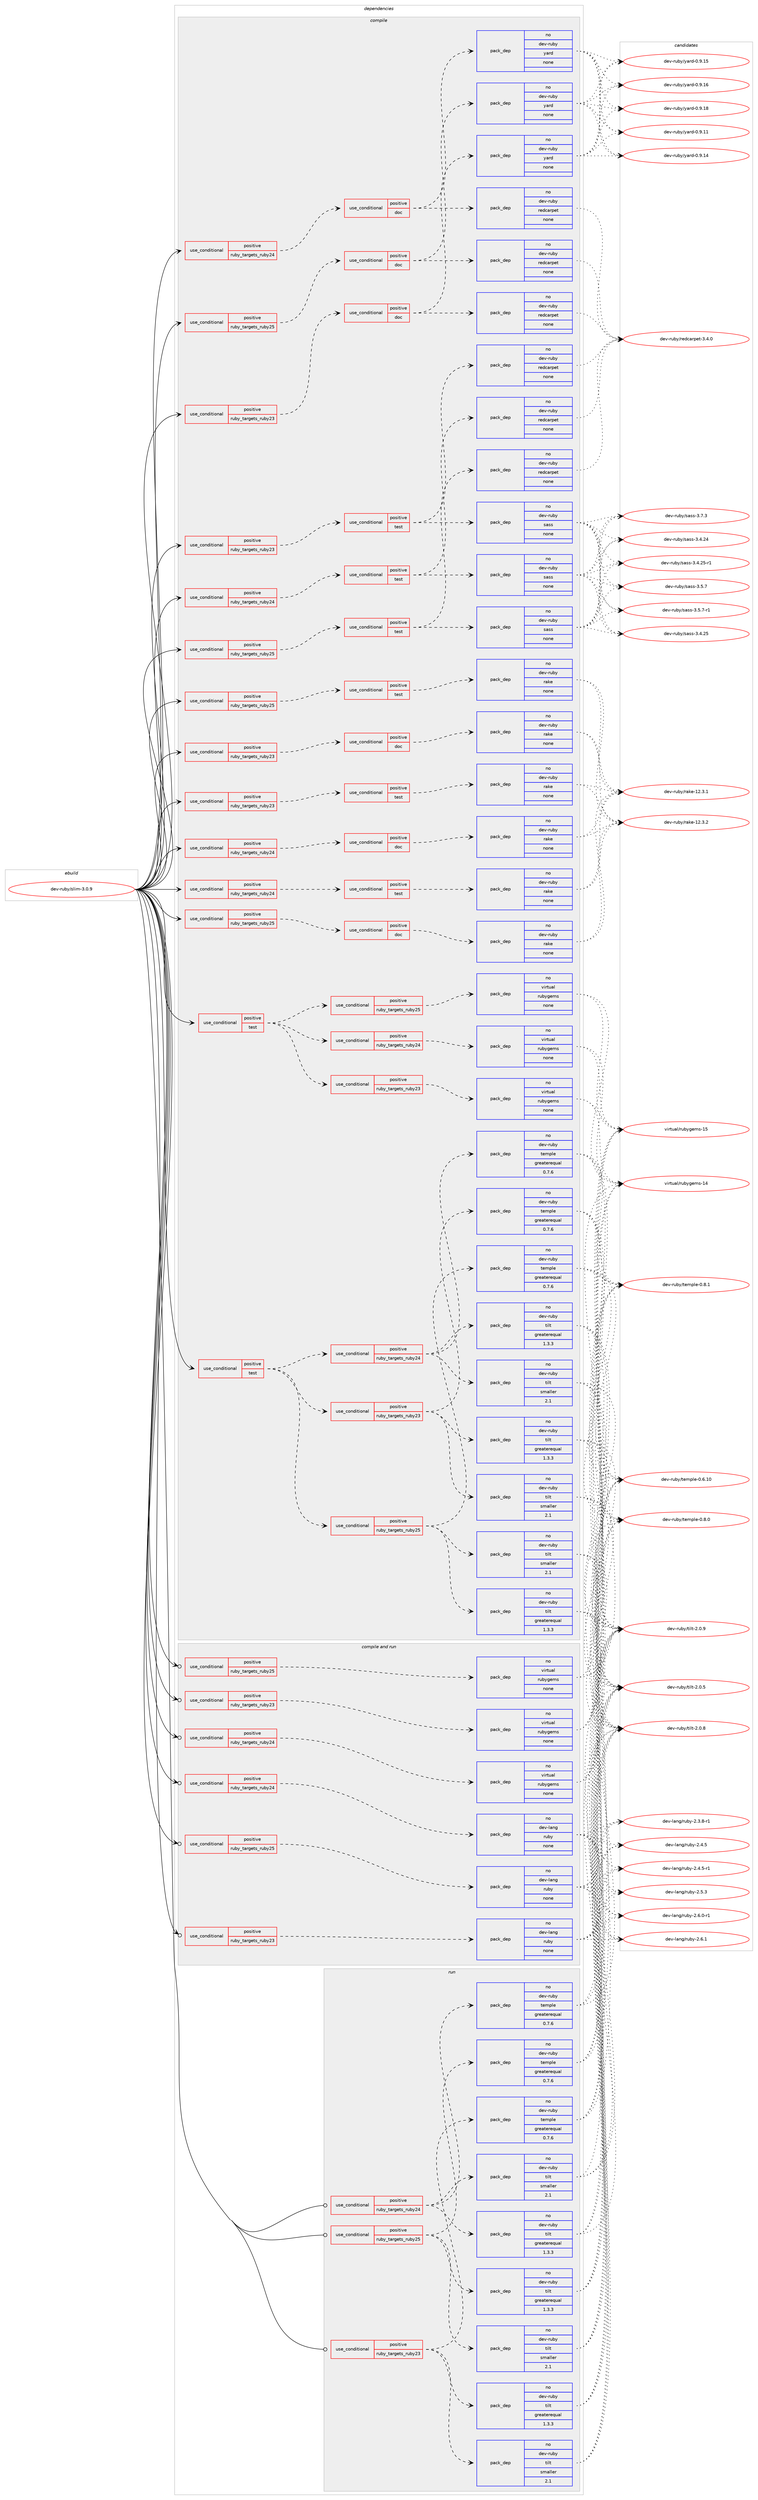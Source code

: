 digraph prolog {

# *************
# Graph options
# *************

newrank=true;
concentrate=true;
compound=true;
graph [rankdir=LR,fontname=Helvetica,fontsize=10,ranksep=1.5];#, ranksep=2.5, nodesep=0.2];
edge  [arrowhead=vee];
node  [fontname=Helvetica,fontsize=10];

# **********
# The ebuild
# **********

subgraph cluster_leftcol {
color=gray;
rank=same;
label=<<i>ebuild</i>>;
id [label="dev-ruby/slim-3.0.9", color=red, width=4, href="../dev-ruby/slim-3.0.9.svg"];
}

# ****************
# The dependencies
# ****************

subgraph cluster_midcol {
color=gray;
label=<<i>dependencies</i>>;
subgraph cluster_compile {
fillcolor="#eeeeee";
style=filled;
label=<<i>compile</i>>;
subgraph cond418463 {
dependency1530007 [label=<<TABLE BORDER="0" CELLBORDER="1" CELLSPACING="0" CELLPADDING="4"><TR><TD ROWSPAN="3" CELLPADDING="10">use_conditional</TD></TR><TR><TD>positive</TD></TR><TR><TD>ruby_targets_ruby23</TD></TR></TABLE>>, shape=none, color=red];
subgraph cond418464 {
dependency1530008 [label=<<TABLE BORDER="0" CELLBORDER="1" CELLSPACING="0" CELLPADDING="4"><TR><TD ROWSPAN="3" CELLPADDING="10">use_conditional</TD></TR><TR><TD>positive</TD></TR><TR><TD>doc</TD></TR></TABLE>>, shape=none, color=red];
subgraph pack1088028 {
dependency1530009 [label=<<TABLE BORDER="0" CELLBORDER="1" CELLSPACING="0" CELLPADDING="4" WIDTH="220"><TR><TD ROWSPAN="6" CELLPADDING="30">pack_dep</TD></TR><TR><TD WIDTH="110">no</TD></TR><TR><TD>dev-ruby</TD></TR><TR><TD>rake</TD></TR><TR><TD>none</TD></TR><TR><TD></TD></TR></TABLE>>, shape=none, color=blue];
}
dependency1530008:e -> dependency1530009:w [weight=20,style="dashed",arrowhead="vee"];
}
dependency1530007:e -> dependency1530008:w [weight=20,style="dashed",arrowhead="vee"];
}
id:e -> dependency1530007:w [weight=20,style="solid",arrowhead="vee"];
subgraph cond418465 {
dependency1530010 [label=<<TABLE BORDER="0" CELLBORDER="1" CELLSPACING="0" CELLPADDING="4"><TR><TD ROWSPAN="3" CELLPADDING="10">use_conditional</TD></TR><TR><TD>positive</TD></TR><TR><TD>ruby_targets_ruby23</TD></TR></TABLE>>, shape=none, color=red];
subgraph cond418466 {
dependency1530011 [label=<<TABLE BORDER="0" CELLBORDER="1" CELLSPACING="0" CELLPADDING="4"><TR><TD ROWSPAN="3" CELLPADDING="10">use_conditional</TD></TR><TR><TD>positive</TD></TR><TR><TD>doc</TD></TR></TABLE>>, shape=none, color=red];
subgraph pack1088029 {
dependency1530012 [label=<<TABLE BORDER="0" CELLBORDER="1" CELLSPACING="0" CELLPADDING="4" WIDTH="220"><TR><TD ROWSPAN="6" CELLPADDING="30">pack_dep</TD></TR><TR><TD WIDTH="110">no</TD></TR><TR><TD>dev-ruby</TD></TR><TR><TD>yard</TD></TR><TR><TD>none</TD></TR><TR><TD></TD></TR></TABLE>>, shape=none, color=blue];
}
dependency1530011:e -> dependency1530012:w [weight=20,style="dashed",arrowhead="vee"];
subgraph pack1088030 {
dependency1530013 [label=<<TABLE BORDER="0" CELLBORDER="1" CELLSPACING="0" CELLPADDING="4" WIDTH="220"><TR><TD ROWSPAN="6" CELLPADDING="30">pack_dep</TD></TR><TR><TD WIDTH="110">no</TD></TR><TR><TD>dev-ruby</TD></TR><TR><TD>redcarpet</TD></TR><TR><TD>none</TD></TR><TR><TD></TD></TR></TABLE>>, shape=none, color=blue];
}
dependency1530011:e -> dependency1530013:w [weight=20,style="dashed",arrowhead="vee"];
}
dependency1530010:e -> dependency1530011:w [weight=20,style="dashed",arrowhead="vee"];
}
id:e -> dependency1530010:w [weight=20,style="solid",arrowhead="vee"];
subgraph cond418467 {
dependency1530014 [label=<<TABLE BORDER="0" CELLBORDER="1" CELLSPACING="0" CELLPADDING="4"><TR><TD ROWSPAN="3" CELLPADDING="10">use_conditional</TD></TR><TR><TD>positive</TD></TR><TR><TD>ruby_targets_ruby23</TD></TR></TABLE>>, shape=none, color=red];
subgraph cond418468 {
dependency1530015 [label=<<TABLE BORDER="0" CELLBORDER="1" CELLSPACING="0" CELLPADDING="4"><TR><TD ROWSPAN="3" CELLPADDING="10">use_conditional</TD></TR><TR><TD>positive</TD></TR><TR><TD>test</TD></TR></TABLE>>, shape=none, color=red];
subgraph pack1088031 {
dependency1530016 [label=<<TABLE BORDER="0" CELLBORDER="1" CELLSPACING="0" CELLPADDING="4" WIDTH="220"><TR><TD ROWSPAN="6" CELLPADDING="30">pack_dep</TD></TR><TR><TD WIDTH="110">no</TD></TR><TR><TD>dev-ruby</TD></TR><TR><TD>rake</TD></TR><TR><TD>none</TD></TR><TR><TD></TD></TR></TABLE>>, shape=none, color=blue];
}
dependency1530015:e -> dependency1530016:w [weight=20,style="dashed",arrowhead="vee"];
}
dependency1530014:e -> dependency1530015:w [weight=20,style="dashed",arrowhead="vee"];
}
id:e -> dependency1530014:w [weight=20,style="solid",arrowhead="vee"];
subgraph cond418469 {
dependency1530017 [label=<<TABLE BORDER="0" CELLBORDER="1" CELLSPACING="0" CELLPADDING="4"><TR><TD ROWSPAN="3" CELLPADDING="10">use_conditional</TD></TR><TR><TD>positive</TD></TR><TR><TD>ruby_targets_ruby23</TD></TR></TABLE>>, shape=none, color=red];
subgraph cond418470 {
dependency1530018 [label=<<TABLE BORDER="0" CELLBORDER="1" CELLSPACING="0" CELLPADDING="4"><TR><TD ROWSPAN="3" CELLPADDING="10">use_conditional</TD></TR><TR><TD>positive</TD></TR><TR><TD>test</TD></TR></TABLE>>, shape=none, color=red];
subgraph pack1088032 {
dependency1530019 [label=<<TABLE BORDER="0" CELLBORDER="1" CELLSPACING="0" CELLPADDING="4" WIDTH="220"><TR><TD ROWSPAN="6" CELLPADDING="30">pack_dep</TD></TR><TR><TD WIDTH="110">no</TD></TR><TR><TD>dev-ruby</TD></TR><TR><TD>redcarpet</TD></TR><TR><TD>none</TD></TR><TR><TD></TD></TR></TABLE>>, shape=none, color=blue];
}
dependency1530018:e -> dependency1530019:w [weight=20,style="dashed",arrowhead="vee"];
subgraph pack1088033 {
dependency1530020 [label=<<TABLE BORDER="0" CELLBORDER="1" CELLSPACING="0" CELLPADDING="4" WIDTH="220"><TR><TD ROWSPAN="6" CELLPADDING="30">pack_dep</TD></TR><TR><TD WIDTH="110">no</TD></TR><TR><TD>dev-ruby</TD></TR><TR><TD>sass</TD></TR><TR><TD>none</TD></TR><TR><TD></TD></TR></TABLE>>, shape=none, color=blue];
}
dependency1530018:e -> dependency1530020:w [weight=20,style="dashed",arrowhead="vee"];
}
dependency1530017:e -> dependency1530018:w [weight=20,style="dashed",arrowhead="vee"];
}
id:e -> dependency1530017:w [weight=20,style="solid",arrowhead="vee"];
subgraph cond418471 {
dependency1530021 [label=<<TABLE BORDER="0" CELLBORDER="1" CELLSPACING="0" CELLPADDING="4"><TR><TD ROWSPAN="3" CELLPADDING="10">use_conditional</TD></TR><TR><TD>positive</TD></TR><TR><TD>ruby_targets_ruby24</TD></TR></TABLE>>, shape=none, color=red];
subgraph cond418472 {
dependency1530022 [label=<<TABLE BORDER="0" CELLBORDER="1" CELLSPACING="0" CELLPADDING="4"><TR><TD ROWSPAN="3" CELLPADDING="10">use_conditional</TD></TR><TR><TD>positive</TD></TR><TR><TD>doc</TD></TR></TABLE>>, shape=none, color=red];
subgraph pack1088034 {
dependency1530023 [label=<<TABLE BORDER="0" CELLBORDER="1" CELLSPACING="0" CELLPADDING="4" WIDTH="220"><TR><TD ROWSPAN="6" CELLPADDING="30">pack_dep</TD></TR><TR><TD WIDTH="110">no</TD></TR><TR><TD>dev-ruby</TD></TR><TR><TD>rake</TD></TR><TR><TD>none</TD></TR><TR><TD></TD></TR></TABLE>>, shape=none, color=blue];
}
dependency1530022:e -> dependency1530023:w [weight=20,style="dashed",arrowhead="vee"];
}
dependency1530021:e -> dependency1530022:w [weight=20,style="dashed",arrowhead="vee"];
}
id:e -> dependency1530021:w [weight=20,style="solid",arrowhead="vee"];
subgraph cond418473 {
dependency1530024 [label=<<TABLE BORDER="0" CELLBORDER="1" CELLSPACING="0" CELLPADDING="4"><TR><TD ROWSPAN="3" CELLPADDING="10">use_conditional</TD></TR><TR><TD>positive</TD></TR><TR><TD>ruby_targets_ruby24</TD></TR></TABLE>>, shape=none, color=red];
subgraph cond418474 {
dependency1530025 [label=<<TABLE BORDER="0" CELLBORDER="1" CELLSPACING="0" CELLPADDING="4"><TR><TD ROWSPAN="3" CELLPADDING="10">use_conditional</TD></TR><TR><TD>positive</TD></TR><TR><TD>doc</TD></TR></TABLE>>, shape=none, color=red];
subgraph pack1088035 {
dependency1530026 [label=<<TABLE BORDER="0" CELLBORDER="1" CELLSPACING="0" CELLPADDING="4" WIDTH="220"><TR><TD ROWSPAN="6" CELLPADDING="30">pack_dep</TD></TR><TR><TD WIDTH="110">no</TD></TR><TR><TD>dev-ruby</TD></TR><TR><TD>yard</TD></TR><TR><TD>none</TD></TR><TR><TD></TD></TR></TABLE>>, shape=none, color=blue];
}
dependency1530025:e -> dependency1530026:w [weight=20,style="dashed",arrowhead="vee"];
subgraph pack1088036 {
dependency1530027 [label=<<TABLE BORDER="0" CELLBORDER="1" CELLSPACING="0" CELLPADDING="4" WIDTH="220"><TR><TD ROWSPAN="6" CELLPADDING="30">pack_dep</TD></TR><TR><TD WIDTH="110">no</TD></TR><TR><TD>dev-ruby</TD></TR><TR><TD>redcarpet</TD></TR><TR><TD>none</TD></TR><TR><TD></TD></TR></TABLE>>, shape=none, color=blue];
}
dependency1530025:e -> dependency1530027:w [weight=20,style="dashed",arrowhead="vee"];
}
dependency1530024:e -> dependency1530025:w [weight=20,style="dashed",arrowhead="vee"];
}
id:e -> dependency1530024:w [weight=20,style="solid",arrowhead="vee"];
subgraph cond418475 {
dependency1530028 [label=<<TABLE BORDER="0" CELLBORDER="1" CELLSPACING="0" CELLPADDING="4"><TR><TD ROWSPAN="3" CELLPADDING="10">use_conditional</TD></TR><TR><TD>positive</TD></TR><TR><TD>ruby_targets_ruby24</TD></TR></TABLE>>, shape=none, color=red];
subgraph cond418476 {
dependency1530029 [label=<<TABLE BORDER="0" CELLBORDER="1" CELLSPACING="0" CELLPADDING="4"><TR><TD ROWSPAN="3" CELLPADDING="10">use_conditional</TD></TR><TR><TD>positive</TD></TR><TR><TD>test</TD></TR></TABLE>>, shape=none, color=red];
subgraph pack1088037 {
dependency1530030 [label=<<TABLE BORDER="0" CELLBORDER="1" CELLSPACING="0" CELLPADDING="4" WIDTH="220"><TR><TD ROWSPAN="6" CELLPADDING="30">pack_dep</TD></TR><TR><TD WIDTH="110">no</TD></TR><TR><TD>dev-ruby</TD></TR><TR><TD>rake</TD></TR><TR><TD>none</TD></TR><TR><TD></TD></TR></TABLE>>, shape=none, color=blue];
}
dependency1530029:e -> dependency1530030:w [weight=20,style="dashed",arrowhead="vee"];
}
dependency1530028:e -> dependency1530029:w [weight=20,style="dashed",arrowhead="vee"];
}
id:e -> dependency1530028:w [weight=20,style="solid",arrowhead="vee"];
subgraph cond418477 {
dependency1530031 [label=<<TABLE BORDER="0" CELLBORDER="1" CELLSPACING="0" CELLPADDING="4"><TR><TD ROWSPAN="3" CELLPADDING="10">use_conditional</TD></TR><TR><TD>positive</TD></TR><TR><TD>ruby_targets_ruby24</TD></TR></TABLE>>, shape=none, color=red];
subgraph cond418478 {
dependency1530032 [label=<<TABLE BORDER="0" CELLBORDER="1" CELLSPACING="0" CELLPADDING="4"><TR><TD ROWSPAN="3" CELLPADDING="10">use_conditional</TD></TR><TR><TD>positive</TD></TR><TR><TD>test</TD></TR></TABLE>>, shape=none, color=red];
subgraph pack1088038 {
dependency1530033 [label=<<TABLE BORDER="0" CELLBORDER="1" CELLSPACING="0" CELLPADDING="4" WIDTH="220"><TR><TD ROWSPAN="6" CELLPADDING="30">pack_dep</TD></TR><TR><TD WIDTH="110">no</TD></TR><TR><TD>dev-ruby</TD></TR><TR><TD>redcarpet</TD></TR><TR><TD>none</TD></TR><TR><TD></TD></TR></TABLE>>, shape=none, color=blue];
}
dependency1530032:e -> dependency1530033:w [weight=20,style="dashed",arrowhead="vee"];
subgraph pack1088039 {
dependency1530034 [label=<<TABLE BORDER="0" CELLBORDER="1" CELLSPACING="0" CELLPADDING="4" WIDTH="220"><TR><TD ROWSPAN="6" CELLPADDING="30">pack_dep</TD></TR><TR><TD WIDTH="110">no</TD></TR><TR><TD>dev-ruby</TD></TR><TR><TD>sass</TD></TR><TR><TD>none</TD></TR><TR><TD></TD></TR></TABLE>>, shape=none, color=blue];
}
dependency1530032:e -> dependency1530034:w [weight=20,style="dashed",arrowhead="vee"];
}
dependency1530031:e -> dependency1530032:w [weight=20,style="dashed",arrowhead="vee"];
}
id:e -> dependency1530031:w [weight=20,style="solid",arrowhead="vee"];
subgraph cond418479 {
dependency1530035 [label=<<TABLE BORDER="0" CELLBORDER="1" CELLSPACING="0" CELLPADDING="4"><TR><TD ROWSPAN="3" CELLPADDING="10">use_conditional</TD></TR><TR><TD>positive</TD></TR><TR><TD>ruby_targets_ruby25</TD></TR></TABLE>>, shape=none, color=red];
subgraph cond418480 {
dependency1530036 [label=<<TABLE BORDER="0" CELLBORDER="1" CELLSPACING="0" CELLPADDING="4"><TR><TD ROWSPAN="3" CELLPADDING="10">use_conditional</TD></TR><TR><TD>positive</TD></TR><TR><TD>doc</TD></TR></TABLE>>, shape=none, color=red];
subgraph pack1088040 {
dependency1530037 [label=<<TABLE BORDER="0" CELLBORDER="1" CELLSPACING="0" CELLPADDING="4" WIDTH="220"><TR><TD ROWSPAN="6" CELLPADDING="30">pack_dep</TD></TR><TR><TD WIDTH="110">no</TD></TR><TR><TD>dev-ruby</TD></TR><TR><TD>rake</TD></TR><TR><TD>none</TD></TR><TR><TD></TD></TR></TABLE>>, shape=none, color=blue];
}
dependency1530036:e -> dependency1530037:w [weight=20,style="dashed",arrowhead="vee"];
}
dependency1530035:e -> dependency1530036:w [weight=20,style="dashed",arrowhead="vee"];
}
id:e -> dependency1530035:w [weight=20,style="solid",arrowhead="vee"];
subgraph cond418481 {
dependency1530038 [label=<<TABLE BORDER="0" CELLBORDER="1" CELLSPACING="0" CELLPADDING="4"><TR><TD ROWSPAN="3" CELLPADDING="10">use_conditional</TD></TR><TR><TD>positive</TD></TR><TR><TD>ruby_targets_ruby25</TD></TR></TABLE>>, shape=none, color=red];
subgraph cond418482 {
dependency1530039 [label=<<TABLE BORDER="0" CELLBORDER="1" CELLSPACING="0" CELLPADDING="4"><TR><TD ROWSPAN="3" CELLPADDING="10">use_conditional</TD></TR><TR><TD>positive</TD></TR><TR><TD>doc</TD></TR></TABLE>>, shape=none, color=red];
subgraph pack1088041 {
dependency1530040 [label=<<TABLE BORDER="0" CELLBORDER="1" CELLSPACING="0" CELLPADDING="4" WIDTH="220"><TR><TD ROWSPAN="6" CELLPADDING="30">pack_dep</TD></TR><TR><TD WIDTH="110">no</TD></TR><TR><TD>dev-ruby</TD></TR><TR><TD>yard</TD></TR><TR><TD>none</TD></TR><TR><TD></TD></TR></TABLE>>, shape=none, color=blue];
}
dependency1530039:e -> dependency1530040:w [weight=20,style="dashed",arrowhead="vee"];
subgraph pack1088042 {
dependency1530041 [label=<<TABLE BORDER="0" CELLBORDER="1" CELLSPACING="0" CELLPADDING="4" WIDTH="220"><TR><TD ROWSPAN="6" CELLPADDING="30">pack_dep</TD></TR><TR><TD WIDTH="110">no</TD></TR><TR><TD>dev-ruby</TD></TR><TR><TD>redcarpet</TD></TR><TR><TD>none</TD></TR><TR><TD></TD></TR></TABLE>>, shape=none, color=blue];
}
dependency1530039:e -> dependency1530041:w [weight=20,style="dashed",arrowhead="vee"];
}
dependency1530038:e -> dependency1530039:w [weight=20,style="dashed",arrowhead="vee"];
}
id:e -> dependency1530038:w [weight=20,style="solid",arrowhead="vee"];
subgraph cond418483 {
dependency1530042 [label=<<TABLE BORDER="0" CELLBORDER="1" CELLSPACING="0" CELLPADDING="4"><TR><TD ROWSPAN="3" CELLPADDING="10">use_conditional</TD></TR><TR><TD>positive</TD></TR><TR><TD>ruby_targets_ruby25</TD></TR></TABLE>>, shape=none, color=red];
subgraph cond418484 {
dependency1530043 [label=<<TABLE BORDER="0" CELLBORDER="1" CELLSPACING="0" CELLPADDING="4"><TR><TD ROWSPAN="3" CELLPADDING="10">use_conditional</TD></TR><TR><TD>positive</TD></TR><TR><TD>test</TD></TR></TABLE>>, shape=none, color=red];
subgraph pack1088043 {
dependency1530044 [label=<<TABLE BORDER="0" CELLBORDER="1" CELLSPACING="0" CELLPADDING="4" WIDTH="220"><TR><TD ROWSPAN="6" CELLPADDING="30">pack_dep</TD></TR><TR><TD WIDTH="110">no</TD></TR><TR><TD>dev-ruby</TD></TR><TR><TD>rake</TD></TR><TR><TD>none</TD></TR><TR><TD></TD></TR></TABLE>>, shape=none, color=blue];
}
dependency1530043:e -> dependency1530044:w [weight=20,style="dashed",arrowhead="vee"];
}
dependency1530042:e -> dependency1530043:w [weight=20,style="dashed",arrowhead="vee"];
}
id:e -> dependency1530042:w [weight=20,style="solid",arrowhead="vee"];
subgraph cond418485 {
dependency1530045 [label=<<TABLE BORDER="0" CELLBORDER="1" CELLSPACING="0" CELLPADDING="4"><TR><TD ROWSPAN="3" CELLPADDING="10">use_conditional</TD></TR><TR><TD>positive</TD></TR><TR><TD>ruby_targets_ruby25</TD></TR></TABLE>>, shape=none, color=red];
subgraph cond418486 {
dependency1530046 [label=<<TABLE BORDER="0" CELLBORDER="1" CELLSPACING="0" CELLPADDING="4"><TR><TD ROWSPAN="3" CELLPADDING="10">use_conditional</TD></TR><TR><TD>positive</TD></TR><TR><TD>test</TD></TR></TABLE>>, shape=none, color=red];
subgraph pack1088044 {
dependency1530047 [label=<<TABLE BORDER="0" CELLBORDER="1" CELLSPACING="0" CELLPADDING="4" WIDTH="220"><TR><TD ROWSPAN="6" CELLPADDING="30">pack_dep</TD></TR><TR><TD WIDTH="110">no</TD></TR><TR><TD>dev-ruby</TD></TR><TR><TD>redcarpet</TD></TR><TR><TD>none</TD></TR><TR><TD></TD></TR></TABLE>>, shape=none, color=blue];
}
dependency1530046:e -> dependency1530047:w [weight=20,style="dashed",arrowhead="vee"];
subgraph pack1088045 {
dependency1530048 [label=<<TABLE BORDER="0" CELLBORDER="1" CELLSPACING="0" CELLPADDING="4" WIDTH="220"><TR><TD ROWSPAN="6" CELLPADDING="30">pack_dep</TD></TR><TR><TD WIDTH="110">no</TD></TR><TR><TD>dev-ruby</TD></TR><TR><TD>sass</TD></TR><TR><TD>none</TD></TR><TR><TD></TD></TR></TABLE>>, shape=none, color=blue];
}
dependency1530046:e -> dependency1530048:w [weight=20,style="dashed",arrowhead="vee"];
}
dependency1530045:e -> dependency1530046:w [weight=20,style="dashed",arrowhead="vee"];
}
id:e -> dependency1530045:w [weight=20,style="solid",arrowhead="vee"];
subgraph cond418487 {
dependency1530049 [label=<<TABLE BORDER="0" CELLBORDER="1" CELLSPACING="0" CELLPADDING="4"><TR><TD ROWSPAN="3" CELLPADDING="10">use_conditional</TD></TR><TR><TD>positive</TD></TR><TR><TD>test</TD></TR></TABLE>>, shape=none, color=red];
subgraph cond418488 {
dependency1530050 [label=<<TABLE BORDER="0" CELLBORDER="1" CELLSPACING="0" CELLPADDING="4"><TR><TD ROWSPAN="3" CELLPADDING="10">use_conditional</TD></TR><TR><TD>positive</TD></TR><TR><TD>ruby_targets_ruby23</TD></TR></TABLE>>, shape=none, color=red];
subgraph pack1088046 {
dependency1530051 [label=<<TABLE BORDER="0" CELLBORDER="1" CELLSPACING="0" CELLPADDING="4" WIDTH="220"><TR><TD ROWSPAN="6" CELLPADDING="30">pack_dep</TD></TR><TR><TD WIDTH="110">no</TD></TR><TR><TD>dev-ruby</TD></TR><TR><TD>tilt</TD></TR><TR><TD>greaterequal</TD></TR><TR><TD>1.3.3</TD></TR></TABLE>>, shape=none, color=blue];
}
dependency1530050:e -> dependency1530051:w [weight=20,style="dashed",arrowhead="vee"];
subgraph pack1088047 {
dependency1530052 [label=<<TABLE BORDER="0" CELLBORDER="1" CELLSPACING="0" CELLPADDING="4" WIDTH="220"><TR><TD ROWSPAN="6" CELLPADDING="30">pack_dep</TD></TR><TR><TD WIDTH="110">no</TD></TR><TR><TD>dev-ruby</TD></TR><TR><TD>tilt</TD></TR><TR><TD>smaller</TD></TR><TR><TD>2.1</TD></TR></TABLE>>, shape=none, color=blue];
}
dependency1530050:e -> dependency1530052:w [weight=20,style="dashed",arrowhead="vee"];
subgraph pack1088048 {
dependency1530053 [label=<<TABLE BORDER="0" CELLBORDER="1" CELLSPACING="0" CELLPADDING="4" WIDTH="220"><TR><TD ROWSPAN="6" CELLPADDING="30">pack_dep</TD></TR><TR><TD WIDTH="110">no</TD></TR><TR><TD>dev-ruby</TD></TR><TR><TD>temple</TD></TR><TR><TD>greaterequal</TD></TR><TR><TD>0.7.6</TD></TR></TABLE>>, shape=none, color=blue];
}
dependency1530050:e -> dependency1530053:w [weight=20,style="dashed",arrowhead="vee"];
}
dependency1530049:e -> dependency1530050:w [weight=20,style="dashed",arrowhead="vee"];
subgraph cond418489 {
dependency1530054 [label=<<TABLE BORDER="0" CELLBORDER="1" CELLSPACING="0" CELLPADDING="4"><TR><TD ROWSPAN="3" CELLPADDING="10">use_conditional</TD></TR><TR><TD>positive</TD></TR><TR><TD>ruby_targets_ruby24</TD></TR></TABLE>>, shape=none, color=red];
subgraph pack1088049 {
dependency1530055 [label=<<TABLE BORDER="0" CELLBORDER="1" CELLSPACING="0" CELLPADDING="4" WIDTH="220"><TR><TD ROWSPAN="6" CELLPADDING="30">pack_dep</TD></TR><TR><TD WIDTH="110">no</TD></TR><TR><TD>dev-ruby</TD></TR><TR><TD>tilt</TD></TR><TR><TD>greaterequal</TD></TR><TR><TD>1.3.3</TD></TR></TABLE>>, shape=none, color=blue];
}
dependency1530054:e -> dependency1530055:w [weight=20,style="dashed",arrowhead="vee"];
subgraph pack1088050 {
dependency1530056 [label=<<TABLE BORDER="0" CELLBORDER="1" CELLSPACING="0" CELLPADDING="4" WIDTH="220"><TR><TD ROWSPAN="6" CELLPADDING="30">pack_dep</TD></TR><TR><TD WIDTH="110">no</TD></TR><TR><TD>dev-ruby</TD></TR><TR><TD>tilt</TD></TR><TR><TD>smaller</TD></TR><TR><TD>2.1</TD></TR></TABLE>>, shape=none, color=blue];
}
dependency1530054:e -> dependency1530056:w [weight=20,style="dashed",arrowhead="vee"];
subgraph pack1088051 {
dependency1530057 [label=<<TABLE BORDER="0" CELLBORDER="1" CELLSPACING="0" CELLPADDING="4" WIDTH="220"><TR><TD ROWSPAN="6" CELLPADDING="30">pack_dep</TD></TR><TR><TD WIDTH="110">no</TD></TR><TR><TD>dev-ruby</TD></TR><TR><TD>temple</TD></TR><TR><TD>greaterequal</TD></TR><TR><TD>0.7.6</TD></TR></TABLE>>, shape=none, color=blue];
}
dependency1530054:e -> dependency1530057:w [weight=20,style="dashed",arrowhead="vee"];
}
dependency1530049:e -> dependency1530054:w [weight=20,style="dashed",arrowhead="vee"];
subgraph cond418490 {
dependency1530058 [label=<<TABLE BORDER="0" CELLBORDER="1" CELLSPACING="0" CELLPADDING="4"><TR><TD ROWSPAN="3" CELLPADDING="10">use_conditional</TD></TR><TR><TD>positive</TD></TR><TR><TD>ruby_targets_ruby25</TD></TR></TABLE>>, shape=none, color=red];
subgraph pack1088052 {
dependency1530059 [label=<<TABLE BORDER="0" CELLBORDER="1" CELLSPACING="0" CELLPADDING="4" WIDTH="220"><TR><TD ROWSPAN="6" CELLPADDING="30">pack_dep</TD></TR><TR><TD WIDTH="110">no</TD></TR><TR><TD>dev-ruby</TD></TR><TR><TD>tilt</TD></TR><TR><TD>greaterequal</TD></TR><TR><TD>1.3.3</TD></TR></TABLE>>, shape=none, color=blue];
}
dependency1530058:e -> dependency1530059:w [weight=20,style="dashed",arrowhead="vee"];
subgraph pack1088053 {
dependency1530060 [label=<<TABLE BORDER="0" CELLBORDER="1" CELLSPACING="0" CELLPADDING="4" WIDTH="220"><TR><TD ROWSPAN="6" CELLPADDING="30">pack_dep</TD></TR><TR><TD WIDTH="110">no</TD></TR><TR><TD>dev-ruby</TD></TR><TR><TD>tilt</TD></TR><TR><TD>smaller</TD></TR><TR><TD>2.1</TD></TR></TABLE>>, shape=none, color=blue];
}
dependency1530058:e -> dependency1530060:w [weight=20,style="dashed",arrowhead="vee"];
subgraph pack1088054 {
dependency1530061 [label=<<TABLE BORDER="0" CELLBORDER="1" CELLSPACING="0" CELLPADDING="4" WIDTH="220"><TR><TD ROWSPAN="6" CELLPADDING="30">pack_dep</TD></TR><TR><TD WIDTH="110">no</TD></TR><TR><TD>dev-ruby</TD></TR><TR><TD>temple</TD></TR><TR><TD>greaterequal</TD></TR><TR><TD>0.7.6</TD></TR></TABLE>>, shape=none, color=blue];
}
dependency1530058:e -> dependency1530061:w [weight=20,style="dashed",arrowhead="vee"];
}
dependency1530049:e -> dependency1530058:w [weight=20,style="dashed",arrowhead="vee"];
}
id:e -> dependency1530049:w [weight=20,style="solid",arrowhead="vee"];
subgraph cond418491 {
dependency1530062 [label=<<TABLE BORDER="0" CELLBORDER="1" CELLSPACING="0" CELLPADDING="4"><TR><TD ROWSPAN="3" CELLPADDING="10">use_conditional</TD></TR><TR><TD>positive</TD></TR><TR><TD>test</TD></TR></TABLE>>, shape=none, color=red];
subgraph cond418492 {
dependency1530063 [label=<<TABLE BORDER="0" CELLBORDER="1" CELLSPACING="0" CELLPADDING="4"><TR><TD ROWSPAN="3" CELLPADDING="10">use_conditional</TD></TR><TR><TD>positive</TD></TR><TR><TD>ruby_targets_ruby23</TD></TR></TABLE>>, shape=none, color=red];
subgraph pack1088055 {
dependency1530064 [label=<<TABLE BORDER="0" CELLBORDER="1" CELLSPACING="0" CELLPADDING="4" WIDTH="220"><TR><TD ROWSPAN="6" CELLPADDING="30">pack_dep</TD></TR><TR><TD WIDTH="110">no</TD></TR><TR><TD>virtual</TD></TR><TR><TD>rubygems</TD></TR><TR><TD>none</TD></TR><TR><TD></TD></TR></TABLE>>, shape=none, color=blue];
}
dependency1530063:e -> dependency1530064:w [weight=20,style="dashed",arrowhead="vee"];
}
dependency1530062:e -> dependency1530063:w [weight=20,style="dashed",arrowhead="vee"];
subgraph cond418493 {
dependency1530065 [label=<<TABLE BORDER="0" CELLBORDER="1" CELLSPACING="0" CELLPADDING="4"><TR><TD ROWSPAN="3" CELLPADDING="10">use_conditional</TD></TR><TR><TD>positive</TD></TR><TR><TD>ruby_targets_ruby24</TD></TR></TABLE>>, shape=none, color=red];
subgraph pack1088056 {
dependency1530066 [label=<<TABLE BORDER="0" CELLBORDER="1" CELLSPACING="0" CELLPADDING="4" WIDTH="220"><TR><TD ROWSPAN="6" CELLPADDING="30">pack_dep</TD></TR><TR><TD WIDTH="110">no</TD></TR><TR><TD>virtual</TD></TR><TR><TD>rubygems</TD></TR><TR><TD>none</TD></TR><TR><TD></TD></TR></TABLE>>, shape=none, color=blue];
}
dependency1530065:e -> dependency1530066:w [weight=20,style="dashed",arrowhead="vee"];
}
dependency1530062:e -> dependency1530065:w [weight=20,style="dashed",arrowhead="vee"];
subgraph cond418494 {
dependency1530067 [label=<<TABLE BORDER="0" CELLBORDER="1" CELLSPACING="0" CELLPADDING="4"><TR><TD ROWSPAN="3" CELLPADDING="10">use_conditional</TD></TR><TR><TD>positive</TD></TR><TR><TD>ruby_targets_ruby25</TD></TR></TABLE>>, shape=none, color=red];
subgraph pack1088057 {
dependency1530068 [label=<<TABLE BORDER="0" CELLBORDER="1" CELLSPACING="0" CELLPADDING="4" WIDTH="220"><TR><TD ROWSPAN="6" CELLPADDING="30">pack_dep</TD></TR><TR><TD WIDTH="110">no</TD></TR><TR><TD>virtual</TD></TR><TR><TD>rubygems</TD></TR><TR><TD>none</TD></TR><TR><TD></TD></TR></TABLE>>, shape=none, color=blue];
}
dependency1530067:e -> dependency1530068:w [weight=20,style="dashed",arrowhead="vee"];
}
dependency1530062:e -> dependency1530067:w [weight=20,style="dashed",arrowhead="vee"];
}
id:e -> dependency1530062:w [weight=20,style="solid",arrowhead="vee"];
}
subgraph cluster_compileandrun {
fillcolor="#eeeeee";
style=filled;
label=<<i>compile and run</i>>;
subgraph cond418495 {
dependency1530069 [label=<<TABLE BORDER="0" CELLBORDER="1" CELLSPACING="0" CELLPADDING="4"><TR><TD ROWSPAN="3" CELLPADDING="10">use_conditional</TD></TR><TR><TD>positive</TD></TR><TR><TD>ruby_targets_ruby23</TD></TR></TABLE>>, shape=none, color=red];
subgraph pack1088058 {
dependency1530070 [label=<<TABLE BORDER="0" CELLBORDER="1" CELLSPACING="0" CELLPADDING="4" WIDTH="220"><TR><TD ROWSPAN="6" CELLPADDING="30">pack_dep</TD></TR><TR><TD WIDTH="110">no</TD></TR><TR><TD>dev-lang</TD></TR><TR><TD>ruby</TD></TR><TR><TD>none</TD></TR><TR><TD></TD></TR></TABLE>>, shape=none, color=blue];
}
dependency1530069:e -> dependency1530070:w [weight=20,style="dashed",arrowhead="vee"];
}
id:e -> dependency1530069:w [weight=20,style="solid",arrowhead="odotvee"];
subgraph cond418496 {
dependency1530071 [label=<<TABLE BORDER="0" CELLBORDER="1" CELLSPACING="0" CELLPADDING="4"><TR><TD ROWSPAN="3" CELLPADDING="10">use_conditional</TD></TR><TR><TD>positive</TD></TR><TR><TD>ruby_targets_ruby23</TD></TR></TABLE>>, shape=none, color=red];
subgraph pack1088059 {
dependency1530072 [label=<<TABLE BORDER="0" CELLBORDER="1" CELLSPACING="0" CELLPADDING="4" WIDTH="220"><TR><TD ROWSPAN="6" CELLPADDING="30">pack_dep</TD></TR><TR><TD WIDTH="110">no</TD></TR><TR><TD>virtual</TD></TR><TR><TD>rubygems</TD></TR><TR><TD>none</TD></TR><TR><TD></TD></TR></TABLE>>, shape=none, color=blue];
}
dependency1530071:e -> dependency1530072:w [weight=20,style="dashed",arrowhead="vee"];
}
id:e -> dependency1530071:w [weight=20,style="solid",arrowhead="odotvee"];
subgraph cond418497 {
dependency1530073 [label=<<TABLE BORDER="0" CELLBORDER="1" CELLSPACING="0" CELLPADDING="4"><TR><TD ROWSPAN="3" CELLPADDING="10">use_conditional</TD></TR><TR><TD>positive</TD></TR><TR><TD>ruby_targets_ruby24</TD></TR></TABLE>>, shape=none, color=red];
subgraph pack1088060 {
dependency1530074 [label=<<TABLE BORDER="0" CELLBORDER="1" CELLSPACING="0" CELLPADDING="4" WIDTH="220"><TR><TD ROWSPAN="6" CELLPADDING="30">pack_dep</TD></TR><TR><TD WIDTH="110">no</TD></TR><TR><TD>dev-lang</TD></TR><TR><TD>ruby</TD></TR><TR><TD>none</TD></TR><TR><TD></TD></TR></TABLE>>, shape=none, color=blue];
}
dependency1530073:e -> dependency1530074:w [weight=20,style="dashed",arrowhead="vee"];
}
id:e -> dependency1530073:w [weight=20,style="solid",arrowhead="odotvee"];
subgraph cond418498 {
dependency1530075 [label=<<TABLE BORDER="0" CELLBORDER="1" CELLSPACING="0" CELLPADDING="4"><TR><TD ROWSPAN="3" CELLPADDING="10">use_conditional</TD></TR><TR><TD>positive</TD></TR><TR><TD>ruby_targets_ruby24</TD></TR></TABLE>>, shape=none, color=red];
subgraph pack1088061 {
dependency1530076 [label=<<TABLE BORDER="0" CELLBORDER="1" CELLSPACING="0" CELLPADDING="4" WIDTH="220"><TR><TD ROWSPAN="6" CELLPADDING="30">pack_dep</TD></TR><TR><TD WIDTH="110">no</TD></TR><TR><TD>virtual</TD></TR><TR><TD>rubygems</TD></TR><TR><TD>none</TD></TR><TR><TD></TD></TR></TABLE>>, shape=none, color=blue];
}
dependency1530075:e -> dependency1530076:w [weight=20,style="dashed",arrowhead="vee"];
}
id:e -> dependency1530075:w [weight=20,style="solid",arrowhead="odotvee"];
subgraph cond418499 {
dependency1530077 [label=<<TABLE BORDER="0" CELLBORDER="1" CELLSPACING="0" CELLPADDING="4"><TR><TD ROWSPAN="3" CELLPADDING="10">use_conditional</TD></TR><TR><TD>positive</TD></TR><TR><TD>ruby_targets_ruby25</TD></TR></TABLE>>, shape=none, color=red];
subgraph pack1088062 {
dependency1530078 [label=<<TABLE BORDER="0" CELLBORDER="1" CELLSPACING="0" CELLPADDING="4" WIDTH="220"><TR><TD ROWSPAN="6" CELLPADDING="30">pack_dep</TD></TR><TR><TD WIDTH="110">no</TD></TR><TR><TD>dev-lang</TD></TR><TR><TD>ruby</TD></TR><TR><TD>none</TD></TR><TR><TD></TD></TR></TABLE>>, shape=none, color=blue];
}
dependency1530077:e -> dependency1530078:w [weight=20,style="dashed",arrowhead="vee"];
}
id:e -> dependency1530077:w [weight=20,style="solid",arrowhead="odotvee"];
subgraph cond418500 {
dependency1530079 [label=<<TABLE BORDER="0" CELLBORDER="1" CELLSPACING="0" CELLPADDING="4"><TR><TD ROWSPAN="3" CELLPADDING="10">use_conditional</TD></TR><TR><TD>positive</TD></TR><TR><TD>ruby_targets_ruby25</TD></TR></TABLE>>, shape=none, color=red];
subgraph pack1088063 {
dependency1530080 [label=<<TABLE BORDER="0" CELLBORDER="1" CELLSPACING="0" CELLPADDING="4" WIDTH="220"><TR><TD ROWSPAN="6" CELLPADDING="30">pack_dep</TD></TR><TR><TD WIDTH="110">no</TD></TR><TR><TD>virtual</TD></TR><TR><TD>rubygems</TD></TR><TR><TD>none</TD></TR><TR><TD></TD></TR></TABLE>>, shape=none, color=blue];
}
dependency1530079:e -> dependency1530080:w [weight=20,style="dashed",arrowhead="vee"];
}
id:e -> dependency1530079:w [weight=20,style="solid",arrowhead="odotvee"];
}
subgraph cluster_run {
fillcolor="#eeeeee";
style=filled;
label=<<i>run</i>>;
subgraph cond418501 {
dependency1530081 [label=<<TABLE BORDER="0" CELLBORDER="1" CELLSPACING="0" CELLPADDING="4"><TR><TD ROWSPAN="3" CELLPADDING="10">use_conditional</TD></TR><TR><TD>positive</TD></TR><TR><TD>ruby_targets_ruby23</TD></TR></TABLE>>, shape=none, color=red];
subgraph pack1088064 {
dependency1530082 [label=<<TABLE BORDER="0" CELLBORDER="1" CELLSPACING="0" CELLPADDING="4" WIDTH="220"><TR><TD ROWSPAN="6" CELLPADDING="30">pack_dep</TD></TR><TR><TD WIDTH="110">no</TD></TR><TR><TD>dev-ruby</TD></TR><TR><TD>tilt</TD></TR><TR><TD>greaterequal</TD></TR><TR><TD>1.3.3</TD></TR></TABLE>>, shape=none, color=blue];
}
dependency1530081:e -> dependency1530082:w [weight=20,style="dashed",arrowhead="vee"];
subgraph pack1088065 {
dependency1530083 [label=<<TABLE BORDER="0" CELLBORDER="1" CELLSPACING="0" CELLPADDING="4" WIDTH="220"><TR><TD ROWSPAN="6" CELLPADDING="30">pack_dep</TD></TR><TR><TD WIDTH="110">no</TD></TR><TR><TD>dev-ruby</TD></TR><TR><TD>tilt</TD></TR><TR><TD>smaller</TD></TR><TR><TD>2.1</TD></TR></TABLE>>, shape=none, color=blue];
}
dependency1530081:e -> dependency1530083:w [weight=20,style="dashed",arrowhead="vee"];
subgraph pack1088066 {
dependency1530084 [label=<<TABLE BORDER="0" CELLBORDER="1" CELLSPACING="0" CELLPADDING="4" WIDTH="220"><TR><TD ROWSPAN="6" CELLPADDING="30">pack_dep</TD></TR><TR><TD WIDTH="110">no</TD></TR><TR><TD>dev-ruby</TD></TR><TR><TD>temple</TD></TR><TR><TD>greaterequal</TD></TR><TR><TD>0.7.6</TD></TR></TABLE>>, shape=none, color=blue];
}
dependency1530081:e -> dependency1530084:w [weight=20,style="dashed",arrowhead="vee"];
}
id:e -> dependency1530081:w [weight=20,style="solid",arrowhead="odot"];
subgraph cond418502 {
dependency1530085 [label=<<TABLE BORDER="0" CELLBORDER="1" CELLSPACING="0" CELLPADDING="4"><TR><TD ROWSPAN="3" CELLPADDING="10">use_conditional</TD></TR><TR><TD>positive</TD></TR><TR><TD>ruby_targets_ruby24</TD></TR></TABLE>>, shape=none, color=red];
subgraph pack1088067 {
dependency1530086 [label=<<TABLE BORDER="0" CELLBORDER="1" CELLSPACING="0" CELLPADDING="4" WIDTH="220"><TR><TD ROWSPAN="6" CELLPADDING="30">pack_dep</TD></TR><TR><TD WIDTH="110">no</TD></TR><TR><TD>dev-ruby</TD></TR><TR><TD>tilt</TD></TR><TR><TD>greaterequal</TD></TR><TR><TD>1.3.3</TD></TR></TABLE>>, shape=none, color=blue];
}
dependency1530085:e -> dependency1530086:w [weight=20,style="dashed",arrowhead="vee"];
subgraph pack1088068 {
dependency1530087 [label=<<TABLE BORDER="0" CELLBORDER="1" CELLSPACING="0" CELLPADDING="4" WIDTH="220"><TR><TD ROWSPAN="6" CELLPADDING="30">pack_dep</TD></TR><TR><TD WIDTH="110">no</TD></TR><TR><TD>dev-ruby</TD></TR><TR><TD>tilt</TD></TR><TR><TD>smaller</TD></TR><TR><TD>2.1</TD></TR></TABLE>>, shape=none, color=blue];
}
dependency1530085:e -> dependency1530087:w [weight=20,style="dashed",arrowhead="vee"];
subgraph pack1088069 {
dependency1530088 [label=<<TABLE BORDER="0" CELLBORDER="1" CELLSPACING="0" CELLPADDING="4" WIDTH="220"><TR><TD ROWSPAN="6" CELLPADDING="30">pack_dep</TD></TR><TR><TD WIDTH="110">no</TD></TR><TR><TD>dev-ruby</TD></TR><TR><TD>temple</TD></TR><TR><TD>greaterequal</TD></TR><TR><TD>0.7.6</TD></TR></TABLE>>, shape=none, color=blue];
}
dependency1530085:e -> dependency1530088:w [weight=20,style="dashed",arrowhead="vee"];
}
id:e -> dependency1530085:w [weight=20,style="solid",arrowhead="odot"];
subgraph cond418503 {
dependency1530089 [label=<<TABLE BORDER="0" CELLBORDER="1" CELLSPACING="0" CELLPADDING="4"><TR><TD ROWSPAN="3" CELLPADDING="10">use_conditional</TD></TR><TR><TD>positive</TD></TR><TR><TD>ruby_targets_ruby25</TD></TR></TABLE>>, shape=none, color=red];
subgraph pack1088070 {
dependency1530090 [label=<<TABLE BORDER="0" CELLBORDER="1" CELLSPACING="0" CELLPADDING="4" WIDTH="220"><TR><TD ROWSPAN="6" CELLPADDING="30">pack_dep</TD></TR><TR><TD WIDTH="110">no</TD></TR><TR><TD>dev-ruby</TD></TR><TR><TD>tilt</TD></TR><TR><TD>greaterequal</TD></TR><TR><TD>1.3.3</TD></TR></TABLE>>, shape=none, color=blue];
}
dependency1530089:e -> dependency1530090:w [weight=20,style="dashed",arrowhead="vee"];
subgraph pack1088071 {
dependency1530091 [label=<<TABLE BORDER="0" CELLBORDER="1" CELLSPACING="0" CELLPADDING="4" WIDTH="220"><TR><TD ROWSPAN="6" CELLPADDING="30">pack_dep</TD></TR><TR><TD WIDTH="110">no</TD></TR><TR><TD>dev-ruby</TD></TR><TR><TD>tilt</TD></TR><TR><TD>smaller</TD></TR><TR><TD>2.1</TD></TR></TABLE>>, shape=none, color=blue];
}
dependency1530089:e -> dependency1530091:w [weight=20,style="dashed",arrowhead="vee"];
subgraph pack1088072 {
dependency1530092 [label=<<TABLE BORDER="0" CELLBORDER="1" CELLSPACING="0" CELLPADDING="4" WIDTH="220"><TR><TD ROWSPAN="6" CELLPADDING="30">pack_dep</TD></TR><TR><TD WIDTH="110">no</TD></TR><TR><TD>dev-ruby</TD></TR><TR><TD>temple</TD></TR><TR><TD>greaterequal</TD></TR><TR><TD>0.7.6</TD></TR></TABLE>>, shape=none, color=blue];
}
dependency1530089:e -> dependency1530092:w [weight=20,style="dashed",arrowhead="vee"];
}
id:e -> dependency1530089:w [weight=20,style="solid",arrowhead="odot"];
}
}

# **************
# The candidates
# **************

subgraph cluster_choices {
rank=same;
color=gray;
label=<<i>candidates</i>>;

subgraph choice1088028 {
color=black;
nodesep=1;
choice1001011184511411798121471149710710145495046514649 [label="dev-ruby/rake-12.3.1", color=red, width=4,href="../dev-ruby/rake-12.3.1.svg"];
choice1001011184511411798121471149710710145495046514650 [label="dev-ruby/rake-12.3.2", color=red, width=4,href="../dev-ruby/rake-12.3.2.svg"];
dependency1530009:e -> choice1001011184511411798121471149710710145495046514649:w [style=dotted,weight="100"];
dependency1530009:e -> choice1001011184511411798121471149710710145495046514650:w [style=dotted,weight="100"];
}
subgraph choice1088029 {
color=black;
nodesep=1;
choice1001011184511411798121471219711410045484657464949 [label="dev-ruby/yard-0.9.11", color=red, width=4,href="../dev-ruby/yard-0.9.11.svg"];
choice1001011184511411798121471219711410045484657464952 [label="dev-ruby/yard-0.9.14", color=red, width=4,href="../dev-ruby/yard-0.9.14.svg"];
choice1001011184511411798121471219711410045484657464953 [label="dev-ruby/yard-0.9.15", color=red, width=4,href="../dev-ruby/yard-0.9.15.svg"];
choice1001011184511411798121471219711410045484657464954 [label="dev-ruby/yard-0.9.16", color=red, width=4,href="../dev-ruby/yard-0.9.16.svg"];
choice1001011184511411798121471219711410045484657464956 [label="dev-ruby/yard-0.9.18", color=red, width=4,href="../dev-ruby/yard-0.9.18.svg"];
dependency1530012:e -> choice1001011184511411798121471219711410045484657464949:w [style=dotted,weight="100"];
dependency1530012:e -> choice1001011184511411798121471219711410045484657464952:w [style=dotted,weight="100"];
dependency1530012:e -> choice1001011184511411798121471219711410045484657464953:w [style=dotted,weight="100"];
dependency1530012:e -> choice1001011184511411798121471219711410045484657464954:w [style=dotted,weight="100"];
dependency1530012:e -> choice1001011184511411798121471219711410045484657464956:w [style=dotted,weight="100"];
}
subgraph choice1088030 {
color=black;
nodesep=1;
choice1001011184511411798121471141011009997114112101116455146524648 [label="dev-ruby/redcarpet-3.4.0", color=red, width=4,href="../dev-ruby/redcarpet-3.4.0.svg"];
dependency1530013:e -> choice1001011184511411798121471141011009997114112101116455146524648:w [style=dotted,weight="100"];
}
subgraph choice1088031 {
color=black;
nodesep=1;
choice1001011184511411798121471149710710145495046514649 [label="dev-ruby/rake-12.3.1", color=red, width=4,href="../dev-ruby/rake-12.3.1.svg"];
choice1001011184511411798121471149710710145495046514650 [label="dev-ruby/rake-12.3.2", color=red, width=4,href="../dev-ruby/rake-12.3.2.svg"];
dependency1530016:e -> choice1001011184511411798121471149710710145495046514649:w [style=dotted,weight="100"];
dependency1530016:e -> choice1001011184511411798121471149710710145495046514650:w [style=dotted,weight="100"];
}
subgraph choice1088032 {
color=black;
nodesep=1;
choice1001011184511411798121471141011009997114112101116455146524648 [label="dev-ruby/redcarpet-3.4.0", color=red, width=4,href="../dev-ruby/redcarpet-3.4.0.svg"];
dependency1530019:e -> choice1001011184511411798121471141011009997114112101116455146524648:w [style=dotted,weight="100"];
}
subgraph choice1088033 {
color=black;
nodesep=1;
choice1001011184511411798121471159711511545514652465052 [label="dev-ruby/sass-3.4.24", color=red, width=4,href="../dev-ruby/sass-3.4.24.svg"];
choice1001011184511411798121471159711511545514652465053 [label="dev-ruby/sass-3.4.25", color=red, width=4,href="../dev-ruby/sass-3.4.25.svg"];
choice10010111845114117981214711597115115455146524650534511449 [label="dev-ruby/sass-3.4.25-r1", color=red, width=4,href="../dev-ruby/sass-3.4.25-r1.svg"];
choice10010111845114117981214711597115115455146534655 [label="dev-ruby/sass-3.5.7", color=red, width=4,href="../dev-ruby/sass-3.5.7.svg"];
choice100101118451141179812147115971151154551465346554511449 [label="dev-ruby/sass-3.5.7-r1", color=red, width=4,href="../dev-ruby/sass-3.5.7-r1.svg"];
choice10010111845114117981214711597115115455146554651 [label="dev-ruby/sass-3.7.3", color=red, width=4,href="../dev-ruby/sass-3.7.3.svg"];
dependency1530020:e -> choice1001011184511411798121471159711511545514652465052:w [style=dotted,weight="100"];
dependency1530020:e -> choice1001011184511411798121471159711511545514652465053:w [style=dotted,weight="100"];
dependency1530020:e -> choice10010111845114117981214711597115115455146524650534511449:w [style=dotted,weight="100"];
dependency1530020:e -> choice10010111845114117981214711597115115455146534655:w [style=dotted,weight="100"];
dependency1530020:e -> choice100101118451141179812147115971151154551465346554511449:w [style=dotted,weight="100"];
dependency1530020:e -> choice10010111845114117981214711597115115455146554651:w [style=dotted,weight="100"];
}
subgraph choice1088034 {
color=black;
nodesep=1;
choice1001011184511411798121471149710710145495046514649 [label="dev-ruby/rake-12.3.1", color=red, width=4,href="../dev-ruby/rake-12.3.1.svg"];
choice1001011184511411798121471149710710145495046514650 [label="dev-ruby/rake-12.3.2", color=red, width=4,href="../dev-ruby/rake-12.3.2.svg"];
dependency1530023:e -> choice1001011184511411798121471149710710145495046514649:w [style=dotted,weight="100"];
dependency1530023:e -> choice1001011184511411798121471149710710145495046514650:w [style=dotted,weight="100"];
}
subgraph choice1088035 {
color=black;
nodesep=1;
choice1001011184511411798121471219711410045484657464949 [label="dev-ruby/yard-0.9.11", color=red, width=4,href="../dev-ruby/yard-0.9.11.svg"];
choice1001011184511411798121471219711410045484657464952 [label="dev-ruby/yard-0.9.14", color=red, width=4,href="../dev-ruby/yard-0.9.14.svg"];
choice1001011184511411798121471219711410045484657464953 [label="dev-ruby/yard-0.9.15", color=red, width=4,href="../dev-ruby/yard-0.9.15.svg"];
choice1001011184511411798121471219711410045484657464954 [label="dev-ruby/yard-0.9.16", color=red, width=4,href="../dev-ruby/yard-0.9.16.svg"];
choice1001011184511411798121471219711410045484657464956 [label="dev-ruby/yard-0.9.18", color=red, width=4,href="../dev-ruby/yard-0.9.18.svg"];
dependency1530026:e -> choice1001011184511411798121471219711410045484657464949:w [style=dotted,weight="100"];
dependency1530026:e -> choice1001011184511411798121471219711410045484657464952:w [style=dotted,weight="100"];
dependency1530026:e -> choice1001011184511411798121471219711410045484657464953:w [style=dotted,weight="100"];
dependency1530026:e -> choice1001011184511411798121471219711410045484657464954:w [style=dotted,weight="100"];
dependency1530026:e -> choice1001011184511411798121471219711410045484657464956:w [style=dotted,weight="100"];
}
subgraph choice1088036 {
color=black;
nodesep=1;
choice1001011184511411798121471141011009997114112101116455146524648 [label="dev-ruby/redcarpet-3.4.0", color=red, width=4,href="../dev-ruby/redcarpet-3.4.0.svg"];
dependency1530027:e -> choice1001011184511411798121471141011009997114112101116455146524648:w [style=dotted,weight="100"];
}
subgraph choice1088037 {
color=black;
nodesep=1;
choice1001011184511411798121471149710710145495046514649 [label="dev-ruby/rake-12.3.1", color=red, width=4,href="../dev-ruby/rake-12.3.1.svg"];
choice1001011184511411798121471149710710145495046514650 [label="dev-ruby/rake-12.3.2", color=red, width=4,href="../dev-ruby/rake-12.3.2.svg"];
dependency1530030:e -> choice1001011184511411798121471149710710145495046514649:w [style=dotted,weight="100"];
dependency1530030:e -> choice1001011184511411798121471149710710145495046514650:w [style=dotted,weight="100"];
}
subgraph choice1088038 {
color=black;
nodesep=1;
choice1001011184511411798121471141011009997114112101116455146524648 [label="dev-ruby/redcarpet-3.4.0", color=red, width=4,href="../dev-ruby/redcarpet-3.4.0.svg"];
dependency1530033:e -> choice1001011184511411798121471141011009997114112101116455146524648:w [style=dotted,weight="100"];
}
subgraph choice1088039 {
color=black;
nodesep=1;
choice1001011184511411798121471159711511545514652465052 [label="dev-ruby/sass-3.4.24", color=red, width=4,href="../dev-ruby/sass-3.4.24.svg"];
choice1001011184511411798121471159711511545514652465053 [label="dev-ruby/sass-3.4.25", color=red, width=4,href="../dev-ruby/sass-3.4.25.svg"];
choice10010111845114117981214711597115115455146524650534511449 [label="dev-ruby/sass-3.4.25-r1", color=red, width=4,href="../dev-ruby/sass-3.4.25-r1.svg"];
choice10010111845114117981214711597115115455146534655 [label="dev-ruby/sass-3.5.7", color=red, width=4,href="../dev-ruby/sass-3.5.7.svg"];
choice100101118451141179812147115971151154551465346554511449 [label="dev-ruby/sass-3.5.7-r1", color=red, width=4,href="../dev-ruby/sass-3.5.7-r1.svg"];
choice10010111845114117981214711597115115455146554651 [label="dev-ruby/sass-3.7.3", color=red, width=4,href="../dev-ruby/sass-3.7.3.svg"];
dependency1530034:e -> choice1001011184511411798121471159711511545514652465052:w [style=dotted,weight="100"];
dependency1530034:e -> choice1001011184511411798121471159711511545514652465053:w [style=dotted,weight="100"];
dependency1530034:e -> choice10010111845114117981214711597115115455146524650534511449:w [style=dotted,weight="100"];
dependency1530034:e -> choice10010111845114117981214711597115115455146534655:w [style=dotted,weight="100"];
dependency1530034:e -> choice100101118451141179812147115971151154551465346554511449:w [style=dotted,weight="100"];
dependency1530034:e -> choice10010111845114117981214711597115115455146554651:w [style=dotted,weight="100"];
}
subgraph choice1088040 {
color=black;
nodesep=1;
choice1001011184511411798121471149710710145495046514649 [label="dev-ruby/rake-12.3.1", color=red, width=4,href="../dev-ruby/rake-12.3.1.svg"];
choice1001011184511411798121471149710710145495046514650 [label="dev-ruby/rake-12.3.2", color=red, width=4,href="../dev-ruby/rake-12.3.2.svg"];
dependency1530037:e -> choice1001011184511411798121471149710710145495046514649:w [style=dotted,weight="100"];
dependency1530037:e -> choice1001011184511411798121471149710710145495046514650:w [style=dotted,weight="100"];
}
subgraph choice1088041 {
color=black;
nodesep=1;
choice1001011184511411798121471219711410045484657464949 [label="dev-ruby/yard-0.9.11", color=red, width=4,href="../dev-ruby/yard-0.9.11.svg"];
choice1001011184511411798121471219711410045484657464952 [label="dev-ruby/yard-0.9.14", color=red, width=4,href="../dev-ruby/yard-0.9.14.svg"];
choice1001011184511411798121471219711410045484657464953 [label="dev-ruby/yard-0.9.15", color=red, width=4,href="../dev-ruby/yard-0.9.15.svg"];
choice1001011184511411798121471219711410045484657464954 [label="dev-ruby/yard-0.9.16", color=red, width=4,href="../dev-ruby/yard-0.9.16.svg"];
choice1001011184511411798121471219711410045484657464956 [label="dev-ruby/yard-0.9.18", color=red, width=4,href="../dev-ruby/yard-0.9.18.svg"];
dependency1530040:e -> choice1001011184511411798121471219711410045484657464949:w [style=dotted,weight="100"];
dependency1530040:e -> choice1001011184511411798121471219711410045484657464952:w [style=dotted,weight="100"];
dependency1530040:e -> choice1001011184511411798121471219711410045484657464953:w [style=dotted,weight="100"];
dependency1530040:e -> choice1001011184511411798121471219711410045484657464954:w [style=dotted,weight="100"];
dependency1530040:e -> choice1001011184511411798121471219711410045484657464956:w [style=dotted,weight="100"];
}
subgraph choice1088042 {
color=black;
nodesep=1;
choice1001011184511411798121471141011009997114112101116455146524648 [label="dev-ruby/redcarpet-3.4.0", color=red, width=4,href="../dev-ruby/redcarpet-3.4.0.svg"];
dependency1530041:e -> choice1001011184511411798121471141011009997114112101116455146524648:w [style=dotted,weight="100"];
}
subgraph choice1088043 {
color=black;
nodesep=1;
choice1001011184511411798121471149710710145495046514649 [label="dev-ruby/rake-12.3.1", color=red, width=4,href="../dev-ruby/rake-12.3.1.svg"];
choice1001011184511411798121471149710710145495046514650 [label="dev-ruby/rake-12.3.2", color=red, width=4,href="../dev-ruby/rake-12.3.2.svg"];
dependency1530044:e -> choice1001011184511411798121471149710710145495046514649:w [style=dotted,weight="100"];
dependency1530044:e -> choice1001011184511411798121471149710710145495046514650:w [style=dotted,weight="100"];
}
subgraph choice1088044 {
color=black;
nodesep=1;
choice1001011184511411798121471141011009997114112101116455146524648 [label="dev-ruby/redcarpet-3.4.0", color=red, width=4,href="../dev-ruby/redcarpet-3.4.0.svg"];
dependency1530047:e -> choice1001011184511411798121471141011009997114112101116455146524648:w [style=dotted,weight="100"];
}
subgraph choice1088045 {
color=black;
nodesep=1;
choice1001011184511411798121471159711511545514652465052 [label="dev-ruby/sass-3.4.24", color=red, width=4,href="../dev-ruby/sass-3.4.24.svg"];
choice1001011184511411798121471159711511545514652465053 [label="dev-ruby/sass-3.4.25", color=red, width=4,href="../dev-ruby/sass-3.4.25.svg"];
choice10010111845114117981214711597115115455146524650534511449 [label="dev-ruby/sass-3.4.25-r1", color=red, width=4,href="../dev-ruby/sass-3.4.25-r1.svg"];
choice10010111845114117981214711597115115455146534655 [label="dev-ruby/sass-3.5.7", color=red, width=4,href="../dev-ruby/sass-3.5.7.svg"];
choice100101118451141179812147115971151154551465346554511449 [label="dev-ruby/sass-3.5.7-r1", color=red, width=4,href="../dev-ruby/sass-3.5.7-r1.svg"];
choice10010111845114117981214711597115115455146554651 [label="dev-ruby/sass-3.7.3", color=red, width=4,href="../dev-ruby/sass-3.7.3.svg"];
dependency1530048:e -> choice1001011184511411798121471159711511545514652465052:w [style=dotted,weight="100"];
dependency1530048:e -> choice1001011184511411798121471159711511545514652465053:w [style=dotted,weight="100"];
dependency1530048:e -> choice10010111845114117981214711597115115455146524650534511449:w [style=dotted,weight="100"];
dependency1530048:e -> choice10010111845114117981214711597115115455146534655:w [style=dotted,weight="100"];
dependency1530048:e -> choice100101118451141179812147115971151154551465346554511449:w [style=dotted,weight="100"];
dependency1530048:e -> choice10010111845114117981214711597115115455146554651:w [style=dotted,weight="100"];
}
subgraph choice1088046 {
color=black;
nodesep=1;
choice100101118451141179812147116105108116455046484653 [label="dev-ruby/tilt-2.0.5", color=red, width=4,href="../dev-ruby/tilt-2.0.5.svg"];
choice100101118451141179812147116105108116455046484656 [label="dev-ruby/tilt-2.0.8", color=red, width=4,href="../dev-ruby/tilt-2.0.8.svg"];
choice100101118451141179812147116105108116455046484657 [label="dev-ruby/tilt-2.0.9", color=red, width=4,href="../dev-ruby/tilt-2.0.9.svg"];
dependency1530051:e -> choice100101118451141179812147116105108116455046484653:w [style=dotted,weight="100"];
dependency1530051:e -> choice100101118451141179812147116105108116455046484656:w [style=dotted,weight="100"];
dependency1530051:e -> choice100101118451141179812147116105108116455046484657:w [style=dotted,weight="100"];
}
subgraph choice1088047 {
color=black;
nodesep=1;
choice100101118451141179812147116105108116455046484653 [label="dev-ruby/tilt-2.0.5", color=red, width=4,href="../dev-ruby/tilt-2.0.5.svg"];
choice100101118451141179812147116105108116455046484656 [label="dev-ruby/tilt-2.0.8", color=red, width=4,href="../dev-ruby/tilt-2.0.8.svg"];
choice100101118451141179812147116105108116455046484657 [label="dev-ruby/tilt-2.0.9", color=red, width=4,href="../dev-ruby/tilt-2.0.9.svg"];
dependency1530052:e -> choice100101118451141179812147116105108116455046484653:w [style=dotted,weight="100"];
dependency1530052:e -> choice100101118451141179812147116105108116455046484656:w [style=dotted,weight="100"];
dependency1530052:e -> choice100101118451141179812147116105108116455046484657:w [style=dotted,weight="100"];
}
subgraph choice1088048 {
color=black;
nodesep=1;
choice10010111845114117981214711610110911210810145484654464948 [label="dev-ruby/temple-0.6.10", color=red, width=4,href="../dev-ruby/temple-0.6.10.svg"];
choice100101118451141179812147116101109112108101454846564648 [label="dev-ruby/temple-0.8.0", color=red, width=4,href="../dev-ruby/temple-0.8.0.svg"];
choice100101118451141179812147116101109112108101454846564649 [label="dev-ruby/temple-0.8.1", color=red, width=4,href="../dev-ruby/temple-0.8.1.svg"];
dependency1530053:e -> choice10010111845114117981214711610110911210810145484654464948:w [style=dotted,weight="100"];
dependency1530053:e -> choice100101118451141179812147116101109112108101454846564648:w [style=dotted,weight="100"];
dependency1530053:e -> choice100101118451141179812147116101109112108101454846564649:w [style=dotted,weight="100"];
}
subgraph choice1088049 {
color=black;
nodesep=1;
choice100101118451141179812147116105108116455046484653 [label="dev-ruby/tilt-2.0.5", color=red, width=4,href="../dev-ruby/tilt-2.0.5.svg"];
choice100101118451141179812147116105108116455046484656 [label="dev-ruby/tilt-2.0.8", color=red, width=4,href="../dev-ruby/tilt-2.0.8.svg"];
choice100101118451141179812147116105108116455046484657 [label="dev-ruby/tilt-2.0.9", color=red, width=4,href="../dev-ruby/tilt-2.0.9.svg"];
dependency1530055:e -> choice100101118451141179812147116105108116455046484653:w [style=dotted,weight="100"];
dependency1530055:e -> choice100101118451141179812147116105108116455046484656:w [style=dotted,weight="100"];
dependency1530055:e -> choice100101118451141179812147116105108116455046484657:w [style=dotted,weight="100"];
}
subgraph choice1088050 {
color=black;
nodesep=1;
choice100101118451141179812147116105108116455046484653 [label="dev-ruby/tilt-2.0.5", color=red, width=4,href="../dev-ruby/tilt-2.0.5.svg"];
choice100101118451141179812147116105108116455046484656 [label="dev-ruby/tilt-2.0.8", color=red, width=4,href="../dev-ruby/tilt-2.0.8.svg"];
choice100101118451141179812147116105108116455046484657 [label="dev-ruby/tilt-2.0.9", color=red, width=4,href="../dev-ruby/tilt-2.0.9.svg"];
dependency1530056:e -> choice100101118451141179812147116105108116455046484653:w [style=dotted,weight="100"];
dependency1530056:e -> choice100101118451141179812147116105108116455046484656:w [style=dotted,weight="100"];
dependency1530056:e -> choice100101118451141179812147116105108116455046484657:w [style=dotted,weight="100"];
}
subgraph choice1088051 {
color=black;
nodesep=1;
choice10010111845114117981214711610110911210810145484654464948 [label="dev-ruby/temple-0.6.10", color=red, width=4,href="../dev-ruby/temple-0.6.10.svg"];
choice100101118451141179812147116101109112108101454846564648 [label="dev-ruby/temple-0.8.0", color=red, width=4,href="../dev-ruby/temple-0.8.0.svg"];
choice100101118451141179812147116101109112108101454846564649 [label="dev-ruby/temple-0.8.1", color=red, width=4,href="../dev-ruby/temple-0.8.1.svg"];
dependency1530057:e -> choice10010111845114117981214711610110911210810145484654464948:w [style=dotted,weight="100"];
dependency1530057:e -> choice100101118451141179812147116101109112108101454846564648:w [style=dotted,weight="100"];
dependency1530057:e -> choice100101118451141179812147116101109112108101454846564649:w [style=dotted,weight="100"];
}
subgraph choice1088052 {
color=black;
nodesep=1;
choice100101118451141179812147116105108116455046484653 [label="dev-ruby/tilt-2.0.5", color=red, width=4,href="../dev-ruby/tilt-2.0.5.svg"];
choice100101118451141179812147116105108116455046484656 [label="dev-ruby/tilt-2.0.8", color=red, width=4,href="../dev-ruby/tilt-2.0.8.svg"];
choice100101118451141179812147116105108116455046484657 [label="dev-ruby/tilt-2.0.9", color=red, width=4,href="../dev-ruby/tilt-2.0.9.svg"];
dependency1530059:e -> choice100101118451141179812147116105108116455046484653:w [style=dotted,weight="100"];
dependency1530059:e -> choice100101118451141179812147116105108116455046484656:w [style=dotted,weight="100"];
dependency1530059:e -> choice100101118451141179812147116105108116455046484657:w [style=dotted,weight="100"];
}
subgraph choice1088053 {
color=black;
nodesep=1;
choice100101118451141179812147116105108116455046484653 [label="dev-ruby/tilt-2.0.5", color=red, width=4,href="../dev-ruby/tilt-2.0.5.svg"];
choice100101118451141179812147116105108116455046484656 [label="dev-ruby/tilt-2.0.8", color=red, width=4,href="../dev-ruby/tilt-2.0.8.svg"];
choice100101118451141179812147116105108116455046484657 [label="dev-ruby/tilt-2.0.9", color=red, width=4,href="../dev-ruby/tilt-2.0.9.svg"];
dependency1530060:e -> choice100101118451141179812147116105108116455046484653:w [style=dotted,weight="100"];
dependency1530060:e -> choice100101118451141179812147116105108116455046484656:w [style=dotted,weight="100"];
dependency1530060:e -> choice100101118451141179812147116105108116455046484657:w [style=dotted,weight="100"];
}
subgraph choice1088054 {
color=black;
nodesep=1;
choice10010111845114117981214711610110911210810145484654464948 [label="dev-ruby/temple-0.6.10", color=red, width=4,href="../dev-ruby/temple-0.6.10.svg"];
choice100101118451141179812147116101109112108101454846564648 [label="dev-ruby/temple-0.8.0", color=red, width=4,href="../dev-ruby/temple-0.8.0.svg"];
choice100101118451141179812147116101109112108101454846564649 [label="dev-ruby/temple-0.8.1", color=red, width=4,href="../dev-ruby/temple-0.8.1.svg"];
dependency1530061:e -> choice10010111845114117981214711610110911210810145484654464948:w [style=dotted,weight="100"];
dependency1530061:e -> choice100101118451141179812147116101109112108101454846564648:w [style=dotted,weight="100"];
dependency1530061:e -> choice100101118451141179812147116101109112108101454846564649:w [style=dotted,weight="100"];
}
subgraph choice1088055 {
color=black;
nodesep=1;
choice118105114116117971084711411798121103101109115454952 [label="virtual/rubygems-14", color=red, width=4,href="../virtual/rubygems-14.svg"];
choice118105114116117971084711411798121103101109115454953 [label="virtual/rubygems-15", color=red, width=4,href="../virtual/rubygems-15.svg"];
dependency1530064:e -> choice118105114116117971084711411798121103101109115454952:w [style=dotted,weight="100"];
dependency1530064:e -> choice118105114116117971084711411798121103101109115454953:w [style=dotted,weight="100"];
}
subgraph choice1088056 {
color=black;
nodesep=1;
choice118105114116117971084711411798121103101109115454952 [label="virtual/rubygems-14", color=red, width=4,href="../virtual/rubygems-14.svg"];
choice118105114116117971084711411798121103101109115454953 [label="virtual/rubygems-15", color=red, width=4,href="../virtual/rubygems-15.svg"];
dependency1530066:e -> choice118105114116117971084711411798121103101109115454952:w [style=dotted,weight="100"];
dependency1530066:e -> choice118105114116117971084711411798121103101109115454953:w [style=dotted,weight="100"];
}
subgraph choice1088057 {
color=black;
nodesep=1;
choice118105114116117971084711411798121103101109115454952 [label="virtual/rubygems-14", color=red, width=4,href="../virtual/rubygems-14.svg"];
choice118105114116117971084711411798121103101109115454953 [label="virtual/rubygems-15", color=red, width=4,href="../virtual/rubygems-15.svg"];
dependency1530068:e -> choice118105114116117971084711411798121103101109115454952:w [style=dotted,weight="100"];
dependency1530068:e -> choice118105114116117971084711411798121103101109115454953:w [style=dotted,weight="100"];
}
subgraph choice1088058 {
color=black;
nodesep=1;
choice100101118451089711010347114117981214550465146564511449 [label="dev-lang/ruby-2.3.8-r1", color=red, width=4,href="../dev-lang/ruby-2.3.8-r1.svg"];
choice10010111845108971101034711411798121455046524653 [label="dev-lang/ruby-2.4.5", color=red, width=4,href="../dev-lang/ruby-2.4.5.svg"];
choice100101118451089711010347114117981214550465246534511449 [label="dev-lang/ruby-2.4.5-r1", color=red, width=4,href="../dev-lang/ruby-2.4.5-r1.svg"];
choice10010111845108971101034711411798121455046534651 [label="dev-lang/ruby-2.5.3", color=red, width=4,href="../dev-lang/ruby-2.5.3.svg"];
choice100101118451089711010347114117981214550465446484511449 [label="dev-lang/ruby-2.6.0-r1", color=red, width=4,href="../dev-lang/ruby-2.6.0-r1.svg"];
choice10010111845108971101034711411798121455046544649 [label="dev-lang/ruby-2.6.1", color=red, width=4,href="../dev-lang/ruby-2.6.1.svg"];
dependency1530070:e -> choice100101118451089711010347114117981214550465146564511449:w [style=dotted,weight="100"];
dependency1530070:e -> choice10010111845108971101034711411798121455046524653:w [style=dotted,weight="100"];
dependency1530070:e -> choice100101118451089711010347114117981214550465246534511449:w [style=dotted,weight="100"];
dependency1530070:e -> choice10010111845108971101034711411798121455046534651:w [style=dotted,weight="100"];
dependency1530070:e -> choice100101118451089711010347114117981214550465446484511449:w [style=dotted,weight="100"];
dependency1530070:e -> choice10010111845108971101034711411798121455046544649:w [style=dotted,weight="100"];
}
subgraph choice1088059 {
color=black;
nodesep=1;
choice118105114116117971084711411798121103101109115454952 [label="virtual/rubygems-14", color=red, width=4,href="../virtual/rubygems-14.svg"];
choice118105114116117971084711411798121103101109115454953 [label="virtual/rubygems-15", color=red, width=4,href="../virtual/rubygems-15.svg"];
dependency1530072:e -> choice118105114116117971084711411798121103101109115454952:w [style=dotted,weight="100"];
dependency1530072:e -> choice118105114116117971084711411798121103101109115454953:w [style=dotted,weight="100"];
}
subgraph choice1088060 {
color=black;
nodesep=1;
choice100101118451089711010347114117981214550465146564511449 [label="dev-lang/ruby-2.3.8-r1", color=red, width=4,href="../dev-lang/ruby-2.3.8-r1.svg"];
choice10010111845108971101034711411798121455046524653 [label="dev-lang/ruby-2.4.5", color=red, width=4,href="../dev-lang/ruby-2.4.5.svg"];
choice100101118451089711010347114117981214550465246534511449 [label="dev-lang/ruby-2.4.5-r1", color=red, width=4,href="../dev-lang/ruby-2.4.5-r1.svg"];
choice10010111845108971101034711411798121455046534651 [label="dev-lang/ruby-2.5.3", color=red, width=4,href="../dev-lang/ruby-2.5.3.svg"];
choice100101118451089711010347114117981214550465446484511449 [label="dev-lang/ruby-2.6.0-r1", color=red, width=4,href="../dev-lang/ruby-2.6.0-r1.svg"];
choice10010111845108971101034711411798121455046544649 [label="dev-lang/ruby-2.6.1", color=red, width=4,href="../dev-lang/ruby-2.6.1.svg"];
dependency1530074:e -> choice100101118451089711010347114117981214550465146564511449:w [style=dotted,weight="100"];
dependency1530074:e -> choice10010111845108971101034711411798121455046524653:w [style=dotted,weight="100"];
dependency1530074:e -> choice100101118451089711010347114117981214550465246534511449:w [style=dotted,weight="100"];
dependency1530074:e -> choice10010111845108971101034711411798121455046534651:w [style=dotted,weight="100"];
dependency1530074:e -> choice100101118451089711010347114117981214550465446484511449:w [style=dotted,weight="100"];
dependency1530074:e -> choice10010111845108971101034711411798121455046544649:w [style=dotted,weight="100"];
}
subgraph choice1088061 {
color=black;
nodesep=1;
choice118105114116117971084711411798121103101109115454952 [label="virtual/rubygems-14", color=red, width=4,href="../virtual/rubygems-14.svg"];
choice118105114116117971084711411798121103101109115454953 [label="virtual/rubygems-15", color=red, width=4,href="../virtual/rubygems-15.svg"];
dependency1530076:e -> choice118105114116117971084711411798121103101109115454952:w [style=dotted,weight="100"];
dependency1530076:e -> choice118105114116117971084711411798121103101109115454953:w [style=dotted,weight="100"];
}
subgraph choice1088062 {
color=black;
nodesep=1;
choice100101118451089711010347114117981214550465146564511449 [label="dev-lang/ruby-2.3.8-r1", color=red, width=4,href="../dev-lang/ruby-2.3.8-r1.svg"];
choice10010111845108971101034711411798121455046524653 [label="dev-lang/ruby-2.4.5", color=red, width=4,href="../dev-lang/ruby-2.4.5.svg"];
choice100101118451089711010347114117981214550465246534511449 [label="dev-lang/ruby-2.4.5-r1", color=red, width=4,href="../dev-lang/ruby-2.4.5-r1.svg"];
choice10010111845108971101034711411798121455046534651 [label="dev-lang/ruby-2.5.3", color=red, width=4,href="../dev-lang/ruby-2.5.3.svg"];
choice100101118451089711010347114117981214550465446484511449 [label="dev-lang/ruby-2.6.0-r1", color=red, width=4,href="../dev-lang/ruby-2.6.0-r1.svg"];
choice10010111845108971101034711411798121455046544649 [label="dev-lang/ruby-2.6.1", color=red, width=4,href="../dev-lang/ruby-2.6.1.svg"];
dependency1530078:e -> choice100101118451089711010347114117981214550465146564511449:w [style=dotted,weight="100"];
dependency1530078:e -> choice10010111845108971101034711411798121455046524653:w [style=dotted,weight="100"];
dependency1530078:e -> choice100101118451089711010347114117981214550465246534511449:w [style=dotted,weight="100"];
dependency1530078:e -> choice10010111845108971101034711411798121455046534651:w [style=dotted,weight="100"];
dependency1530078:e -> choice100101118451089711010347114117981214550465446484511449:w [style=dotted,weight="100"];
dependency1530078:e -> choice10010111845108971101034711411798121455046544649:w [style=dotted,weight="100"];
}
subgraph choice1088063 {
color=black;
nodesep=1;
choice118105114116117971084711411798121103101109115454952 [label="virtual/rubygems-14", color=red, width=4,href="../virtual/rubygems-14.svg"];
choice118105114116117971084711411798121103101109115454953 [label="virtual/rubygems-15", color=red, width=4,href="../virtual/rubygems-15.svg"];
dependency1530080:e -> choice118105114116117971084711411798121103101109115454952:w [style=dotted,weight="100"];
dependency1530080:e -> choice118105114116117971084711411798121103101109115454953:w [style=dotted,weight="100"];
}
subgraph choice1088064 {
color=black;
nodesep=1;
choice100101118451141179812147116105108116455046484653 [label="dev-ruby/tilt-2.0.5", color=red, width=4,href="../dev-ruby/tilt-2.0.5.svg"];
choice100101118451141179812147116105108116455046484656 [label="dev-ruby/tilt-2.0.8", color=red, width=4,href="../dev-ruby/tilt-2.0.8.svg"];
choice100101118451141179812147116105108116455046484657 [label="dev-ruby/tilt-2.0.9", color=red, width=4,href="../dev-ruby/tilt-2.0.9.svg"];
dependency1530082:e -> choice100101118451141179812147116105108116455046484653:w [style=dotted,weight="100"];
dependency1530082:e -> choice100101118451141179812147116105108116455046484656:w [style=dotted,weight="100"];
dependency1530082:e -> choice100101118451141179812147116105108116455046484657:w [style=dotted,weight="100"];
}
subgraph choice1088065 {
color=black;
nodesep=1;
choice100101118451141179812147116105108116455046484653 [label="dev-ruby/tilt-2.0.5", color=red, width=4,href="../dev-ruby/tilt-2.0.5.svg"];
choice100101118451141179812147116105108116455046484656 [label="dev-ruby/tilt-2.0.8", color=red, width=4,href="../dev-ruby/tilt-2.0.8.svg"];
choice100101118451141179812147116105108116455046484657 [label="dev-ruby/tilt-2.0.9", color=red, width=4,href="../dev-ruby/tilt-2.0.9.svg"];
dependency1530083:e -> choice100101118451141179812147116105108116455046484653:w [style=dotted,weight="100"];
dependency1530083:e -> choice100101118451141179812147116105108116455046484656:w [style=dotted,weight="100"];
dependency1530083:e -> choice100101118451141179812147116105108116455046484657:w [style=dotted,weight="100"];
}
subgraph choice1088066 {
color=black;
nodesep=1;
choice10010111845114117981214711610110911210810145484654464948 [label="dev-ruby/temple-0.6.10", color=red, width=4,href="../dev-ruby/temple-0.6.10.svg"];
choice100101118451141179812147116101109112108101454846564648 [label="dev-ruby/temple-0.8.0", color=red, width=4,href="../dev-ruby/temple-0.8.0.svg"];
choice100101118451141179812147116101109112108101454846564649 [label="dev-ruby/temple-0.8.1", color=red, width=4,href="../dev-ruby/temple-0.8.1.svg"];
dependency1530084:e -> choice10010111845114117981214711610110911210810145484654464948:w [style=dotted,weight="100"];
dependency1530084:e -> choice100101118451141179812147116101109112108101454846564648:w [style=dotted,weight="100"];
dependency1530084:e -> choice100101118451141179812147116101109112108101454846564649:w [style=dotted,weight="100"];
}
subgraph choice1088067 {
color=black;
nodesep=1;
choice100101118451141179812147116105108116455046484653 [label="dev-ruby/tilt-2.0.5", color=red, width=4,href="../dev-ruby/tilt-2.0.5.svg"];
choice100101118451141179812147116105108116455046484656 [label="dev-ruby/tilt-2.0.8", color=red, width=4,href="../dev-ruby/tilt-2.0.8.svg"];
choice100101118451141179812147116105108116455046484657 [label="dev-ruby/tilt-2.0.9", color=red, width=4,href="../dev-ruby/tilt-2.0.9.svg"];
dependency1530086:e -> choice100101118451141179812147116105108116455046484653:w [style=dotted,weight="100"];
dependency1530086:e -> choice100101118451141179812147116105108116455046484656:w [style=dotted,weight="100"];
dependency1530086:e -> choice100101118451141179812147116105108116455046484657:w [style=dotted,weight="100"];
}
subgraph choice1088068 {
color=black;
nodesep=1;
choice100101118451141179812147116105108116455046484653 [label="dev-ruby/tilt-2.0.5", color=red, width=4,href="../dev-ruby/tilt-2.0.5.svg"];
choice100101118451141179812147116105108116455046484656 [label="dev-ruby/tilt-2.0.8", color=red, width=4,href="../dev-ruby/tilt-2.0.8.svg"];
choice100101118451141179812147116105108116455046484657 [label="dev-ruby/tilt-2.0.9", color=red, width=4,href="../dev-ruby/tilt-2.0.9.svg"];
dependency1530087:e -> choice100101118451141179812147116105108116455046484653:w [style=dotted,weight="100"];
dependency1530087:e -> choice100101118451141179812147116105108116455046484656:w [style=dotted,weight="100"];
dependency1530087:e -> choice100101118451141179812147116105108116455046484657:w [style=dotted,weight="100"];
}
subgraph choice1088069 {
color=black;
nodesep=1;
choice10010111845114117981214711610110911210810145484654464948 [label="dev-ruby/temple-0.6.10", color=red, width=4,href="../dev-ruby/temple-0.6.10.svg"];
choice100101118451141179812147116101109112108101454846564648 [label="dev-ruby/temple-0.8.0", color=red, width=4,href="../dev-ruby/temple-0.8.0.svg"];
choice100101118451141179812147116101109112108101454846564649 [label="dev-ruby/temple-0.8.1", color=red, width=4,href="../dev-ruby/temple-0.8.1.svg"];
dependency1530088:e -> choice10010111845114117981214711610110911210810145484654464948:w [style=dotted,weight="100"];
dependency1530088:e -> choice100101118451141179812147116101109112108101454846564648:w [style=dotted,weight="100"];
dependency1530088:e -> choice100101118451141179812147116101109112108101454846564649:w [style=dotted,weight="100"];
}
subgraph choice1088070 {
color=black;
nodesep=1;
choice100101118451141179812147116105108116455046484653 [label="dev-ruby/tilt-2.0.5", color=red, width=4,href="../dev-ruby/tilt-2.0.5.svg"];
choice100101118451141179812147116105108116455046484656 [label="dev-ruby/tilt-2.0.8", color=red, width=4,href="../dev-ruby/tilt-2.0.8.svg"];
choice100101118451141179812147116105108116455046484657 [label="dev-ruby/tilt-2.0.9", color=red, width=4,href="../dev-ruby/tilt-2.0.9.svg"];
dependency1530090:e -> choice100101118451141179812147116105108116455046484653:w [style=dotted,weight="100"];
dependency1530090:e -> choice100101118451141179812147116105108116455046484656:w [style=dotted,weight="100"];
dependency1530090:e -> choice100101118451141179812147116105108116455046484657:w [style=dotted,weight="100"];
}
subgraph choice1088071 {
color=black;
nodesep=1;
choice100101118451141179812147116105108116455046484653 [label="dev-ruby/tilt-2.0.5", color=red, width=4,href="../dev-ruby/tilt-2.0.5.svg"];
choice100101118451141179812147116105108116455046484656 [label="dev-ruby/tilt-2.0.8", color=red, width=4,href="../dev-ruby/tilt-2.0.8.svg"];
choice100101118451141179812147116105108116455046484657 [label="dev-ruby/tilt-2.0.9", color=red, width=4,href="../dev-ruby/tilt-2.0.9.svg"];
dependency1530091:e -> choice100101118451141179812147116105108116455046484653:w [style=dotted,weight="100"];
dependency1530091:e -> choice100101118451141179812147116105108116455046484656:w [style=dotted,weight="100"];
dependency1530091:e -> choice100101118451141179812147116105108116455046484657:w [style=dotted,weight="100"];
}
subgraph choice1088072 {
color=black;
nodesep=1;
choice10010111845114117981214711610110911210810145484654464948 [label="dev-ruby/temple-0.6.10", color=red, width=4,href="../dev-ruby/temple-0.6.10.svg"];
choice100101118451141179812147116101109112108101454846564648 [label="dev-ruby/temple-0.8.0", color=red, width=4,href="../dev-ruby/temple-0.8.0.svg"];
choice100101118451141179812147116101109112108101454846564649 [label="dev-ruby/temple-0.8.1", color=red, width=4,href="../dev-ruby/temple-0.8.1.svg"];
dependency1530092:e -> choice10010111845114117981214711610110911210810145484654464948:w [style=dotted,weight="100"];
dependency1530092:e -> choice100101118451141179812147116101109112108101454846564648:w [style=dotted,weight="100"];
dependency1530092:e -> choice100101118451141179812147116101109112108101454846564649:w [style=dotted,weight="100"];
}
}

}
